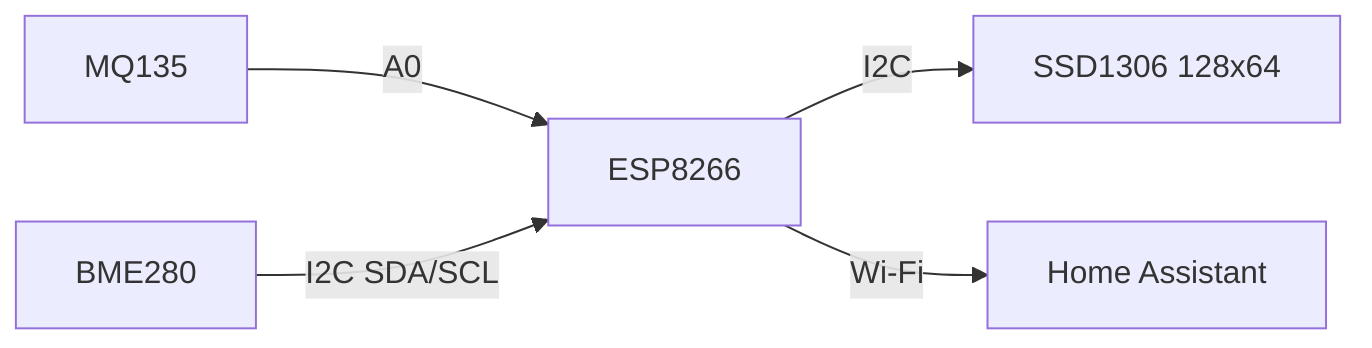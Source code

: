 flowchart LR
  MQ135 -- A0 --> MCU[ESP8266]
  BME280 -- I2C SDA/SCL --> MCU
  MCU -- I2C --> OLED[SSD1306 128x64]
  MCU -- Wi-Fi --> HA[Home Assistant]